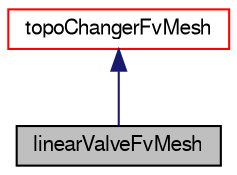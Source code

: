 digraph "linearValveFvMesh"
{
  bgcolor="transparent";
  edge [fontname="FreeSans",fontsize="10",labelfontname="FreeSans",labelfontsize="10"];
  node [fontname="FreeSans",fontsize="10",shape=record];
  Node32 [label="linearValveFvMesh",height=0.2,width=0.4,color="black", fillcolor="grey75", style="filled", fontcolor="black"];
  Node33 -> Node32 [dir="back",color="midnightblue",fontsize="10",style="solid",fontname="FreeSans"];
  Node33 [label="topoChangerFvMesh",height=0.2,width=0.4,color="red",URL="$a30470.html",tooltip="Abstract base class for a topology changing fvMesh. "];
}
